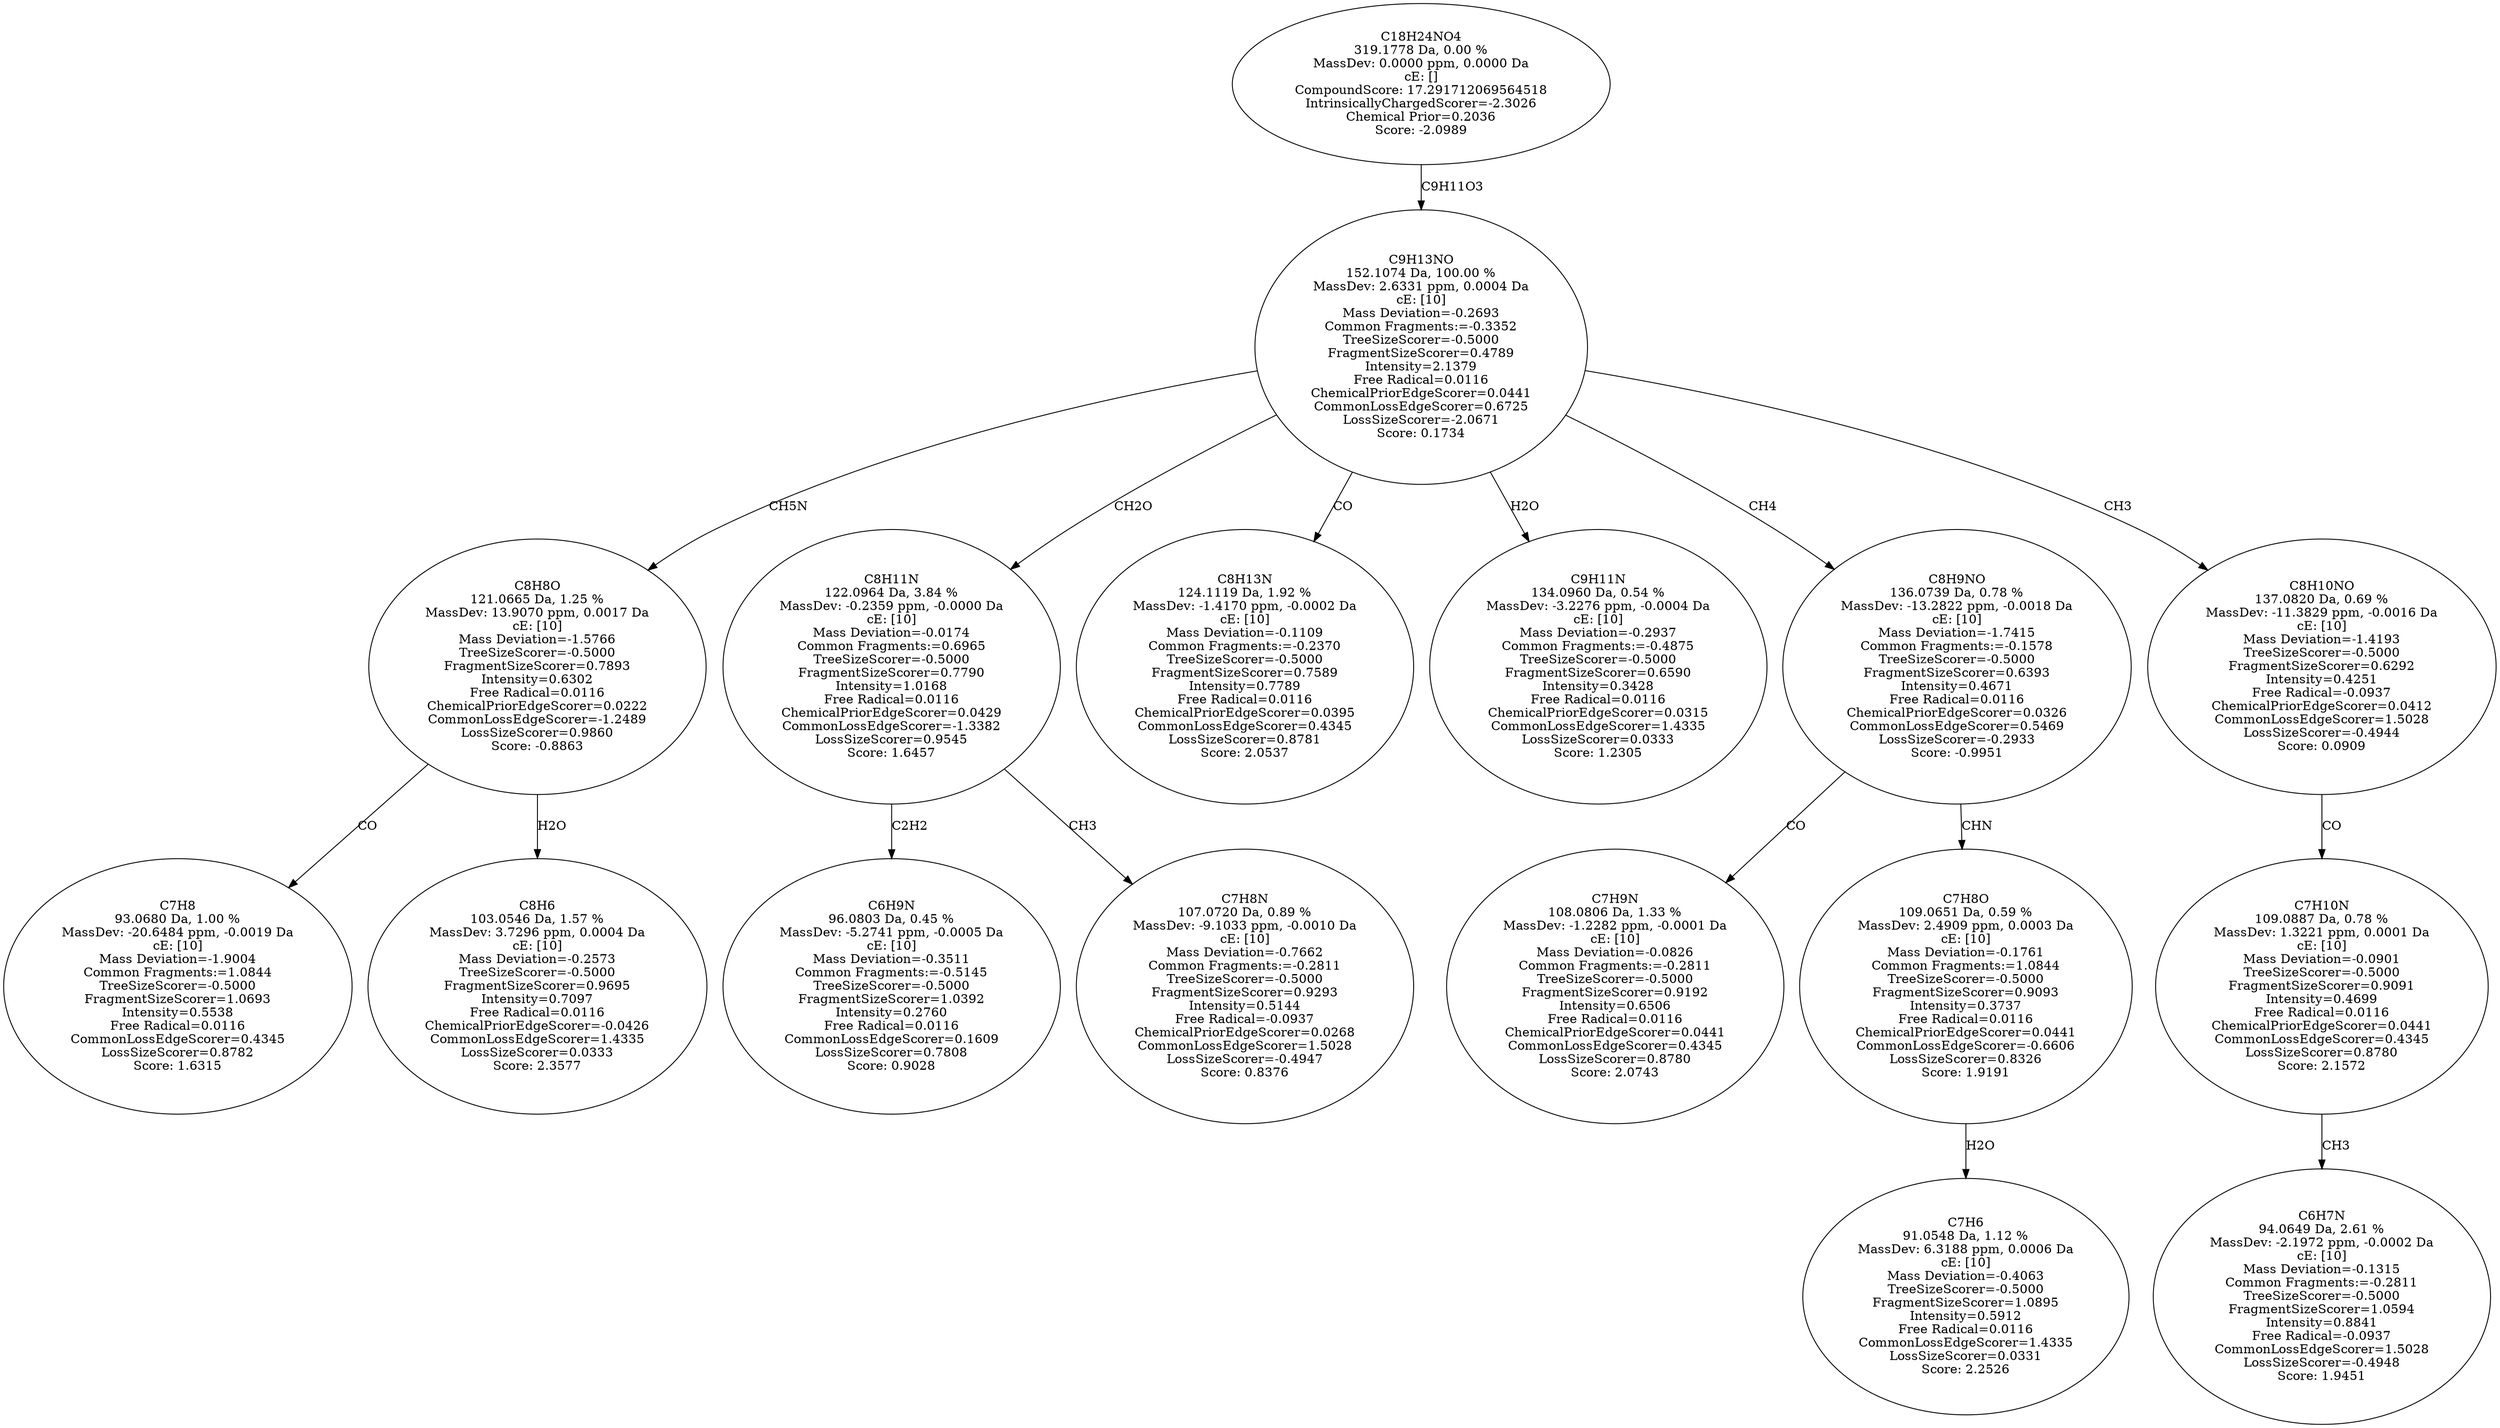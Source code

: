 strict digraph {
v1 [label="C7H8\n93.0680 Da, 1.00 %\nMassDev: -20.6484 ppm, -0.0019 Da\ncE: [10]\nMass Deviation=-1.9004\nCommon Fragments:=1.0844\nTreeSizeScorer=-0.5000\nFragmentSizeScorer=1.0693\nIntensity=0.5538\nFree Radical=0.0116\nCommonLossEdgeScorer=0.4345\nLossSizeScorer=0.8782\nScore: 1.6315"];
v2 [label="C8H6\n103.0546 Da, 1.57 %\nMassDev: 3.7296 ppm, 0.0004 Da\ncE: [10]\nMass Deviation=-0.2573\nTreeSizeScorer=-0.5000\nFragmentSizeScorer=0.9695\nIntensity=0.7097\nFree Radical=0.0116\nChemicalPriorEdgeScorer=-0.0426\nCommonLossEdgeScorer=1.4335\nLossSizeScorer=0.0333\nScore: 2.3577"];
v3 [label="C8H8O\n121.0665 Da, 1.25 %\nMassDev: 13.9070 ppm, 0.0017 Da\ncE: [10]\nMass Deviation=-1.5766\nTreeSizeScorer=-0.5000\nFragmentSizeScorer=0.7893\nIntensity=0.6302\nFree Radical=0.0116\nChemicalPriorEdgeScorer=0.0222\nCommonLossEdgeScorer=-1.2489\nLossSizeScorer=0.9860\nScore: -0.8863"];
v4 [label="C6H9N\n96.0803 Da, 0.45 %\nMassDev: -5.2741 ppm, -0.0005 Da\ncE: [10]\nMass Deviation=-0.3511\nCommon Fragments:=-0.5145\nTreeSizeScorer=-0.5000\nFragmentSizeScorer=1.0392\nIntensity=0.2760\nFree Radical=0.0116\nCommonLossEdgeScorer=0.1609\nLossSizeScorer=0.7808\nScore: 0.9028"];
v5 [label="C7H8N\n107.0720 Da, 0.89 %\nMassDev: -9.1033 ppm, -0.0010 Da\ncE: [10]\nMass Deviation=-0.7662\nCommon Fragments:=-0.2811\nTreeSizeScorer=-0.5000\nFragmentSizeScorer=0.9293\nIntensity=0.5144\nFree Radical=-0.0937\nChemicalPriorEdgeScorer=0.0268\nCommonLossEdgeScorer=1.5028\nLossSizeScorer=-0.4947\nScore: 0.8376"];
v6 [label="C8H11N\n122.0964 Da, 3.84 %\nMassDev: -0.2359 ppm, -0.0000 Da\ncE: [10]\nMass Deviation=-0.0174\nCommon Fragments:=0.6965\nTreeSizeScorer=-0.5000\nFragmentSizeScorer=0.7790\nIntensity=1.0168\nFree Radical=0.0116\nChemicalPriorEdgeScorer=0.0429\nCommonLossEdgeScorer=-1.3382\nLossSizeScorer=0.9545\nScore: 1.6457"];
v7 [label="C8H13N\n124.1119 Da, 1.92 %\nMassDev: -1.4170 ppm, -0.0002 Da\ncE: [10]\nMass Deviation=-0.1109\nCommon Fragments:=-0.2370\nTreeSizeScorer=-0.5000\nFragmentSizeScorer=0.7589\nIntensity=0.7789\nFree Radical=0.0116\nChemicalPriorEdgeScorer=0.0395\nCommonLossEdgeScorer=0.4345\nLossSizeScorer=0.8781\nScore: 2.0537"];
v8 [label="C9H11N\n134.0960 Da, 0.54 %\nMassDev: -3.2276 ppm, -0.0004 Da\ncE: [10]\nMass Deviation=-0.2937\nCommon Fragments:=-0.4875\nTreeSizeScorer=-0.5000\nFragmentSizeScorer=0.6590\nIntensity=0.3428\nFree Radical=0.0116\nChemicalPriorEdgeScorer=0.0315\nCommonLossEdgeScorer=1.4335\nLossSizeScorer=0.0333\nScore: 1.2305"];
v9 [label="C7H9N\n108.0806 Da, 1.33 %\nMassDev: -1.2282 ppm, -0.0001 Da\ncE: [10]\nMass Deviation=-0.0826\nCommon Fragments:=-0.2811\nTreeSizeScorer=-0.5000\nFragmentSizeScorer=0.9192\nIntensity=0.6506\nFree Radical=0.0116\nChemicalPriorEdgeScorer=0.0441\nCommonLossEdgeScorer=0.4345\nLossSizeScorer=0.8780\nScore: 2.0743"];
v10 [label="C7H6\n91.0548 Da, 1.12 %\nMassDev: 6.3188 ppm, 0.0006 Da\ncE: [10]\nMass Deviation=-0.4063\nTreeSizeScorer=-0.5000\nFragmentSizeScorer=1.0895\nIntensity=0.5912\nFree Radical=0.0116\nCommonLossEdgeScorer=1.4335\nLossSizeScorer=0.0331\nScore: 2.2526"];
v11 [label="C7H8O\n109.0651 Da, 0.59 %\nMassDev: 2.4909 ppm, 0.0003 Da\ncE: [10]\nMass Deviation=-0.1761\nCommon Fragments:=1.0844\nTreeSizeScorer=-0.5000\nFragmentSizeScorer=0.9093\nIntensity=0.3737\nFree Radical=0.0116\nChemicalPriorEdgeScorer=0.0441\nCommonLossEdgeScorer=-0.6606\nLossSizeScorer=0.8326\nScore: 1.9191"];
v12 [label="C8H9NO\n136.0739 Da, 0.78 %\nMassDev: -13.2822 ppm, -0.0018 Da\ncE: [10]\nMass Deviation=-1.7415\nCommon Fragments:=-0.1578\nTreeSizeScorer=-0.5000\nFragmentSizeScorer=0.6393\nIntensity=0.4671\nFree Radical=0.0116\nChemicalPriorEdgeScorer=0.0326\nCommonLossEdgeScorer=0.5469\nLossSizeScorer=-0.2933\nScore: -0.9951"];
v13 [label="C6H7N\n94.0649 Da, 2.61 %\nMassDev: -2.1972 ppm, -0.0002 Da\ncE: [10]\nMass Deviation=-0.1315\nCommon Fragments:=-0.2811\nTreeSizeScorer=-0.5000\nFragmentSizeScorer=1.0594\nIntensity=0.8841\nFree Radical=-0.0937\nCommonLossEdgeScorer=1.5028\nLossSizeScorer=-0.4948\nScore: 1.9451"];
v14 [label="C7H10N\n109.0887 Da, 0.78 %\nMassDev: 1.3221 ppm, 0.0001 Da\ncE: [10]\nMass Deviation=-0.0901\nTreeSizeScorer=-0.5000\nFragmentSizeScorer=0.9091\nIntensity=0.4699\nFree Radical=0.0116\nChemicalPriorEdgeScorer=0.0441\nCommonLossEdgeScorer=0.4345\nLossSizeScorer=0.8780\nScore: 2.1572"];
v15 [label="C8H10NO\n137.0820 Da, 0.69 %\nMassDev: -11.3829 ppm, -0.0016 Da\ncE: [10]\nMass Deviation=-1.4193\nTreeSizeScorer=-0.5000\nFragmentSizeScorer=0.6292\nIntensity=0.4251\nFree Radical=-0.0937\nChemicalPriorEdgeScorer=0.0412\nCommonLossEdgeScorer=1.5028\nLossSizeScorer=-0.4944\nScore: 0.0909"];
v16 [label="C9H13NO\n152.1074 Da, 100.00 %\nMassDev: 2.6331 ppm, 0.0004 Da\ncE: [10]\nMass Deviation=-0.2693\nCommon Fragments:=-0.3352\nTreeSizeScorer=-0.5000\nFragmentSizeScorer=0.4789\nIntensity=2.1379\nFree Radical=0.0116\nChemicalPriorEdgeScorer=0.0441\nCommonLossEdgeScorer=0.6725\nLossSizeScorer=-2.0671\nScore: 0.1734"];
v17 [label="C18H24NO4\n319.1778 Da, 0.00 %\nMassDev: 0.0000 ppm, 0.0000 Da\ncE: []\nCompoundScore: 17.291712069564518\nIntrinsicallyChargedScorer=-2.3026\nChemical Prior=0.2036\nScore: -2.0989"];
v3 -> v1 [label="CO"];
v3 -> v2 [label="H2O"];
v16 -> v3 [label="CH5N"];
v6 -> v4 [label="C2H2"];
v6 -> v5 [label="CH3"];
v16 -> v6 [label="CH2O"];
v16 -> v7 [label="CO"];
v16 -> v8 [label="H2O"];
v12 -> v9 [label="CO"];
v11 -> v10 [label="H2O"];
v12 -> v11 [label="CHN"];
v16 -> v12 [label="CH4"];
v14 -> v13 [label="CH3"];
v15 -> v14 [label="CO"];
v16 -> v15 [label="CH3"];
v17 -> v16 [label="C9H11O3"];
}